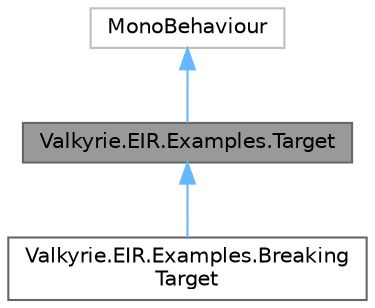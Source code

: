 digraph "Valkyrie.EIR.Examples.Target"
{
 // LATEX_PDF_SIZE
  bgcolor="transparent";
  edge [fontname=Helvetica,fontsize=10,labelfontname=Helvetica,labelfontsize=10];
  node [fontname=Helvetica,fontsize=10,shape=box,height=0.2,width=0.4];
  Node1 [id="Node000001",label="Valkyrie.EIR.Examples.Target",height=0.2,width=0.4,color="gray40", fillcolor="grey60", style="filled", fontcolor="black",tooltip="Example target object which generates a haptic force when struck."];
  Node2 -> Node1 [id="edge1_Node000001_Node000002",dir="back",color="steelblue1",style="solid",tooltip=" "];
  Node2 [id="Node000002",label="MonoBehaviour",height=0.2,width=0.4,color="grey75", fillcolor="white", style="filled",tooltip=" "];
  Node1 -> Node3 [id="edge2_Node000001_Node000003",dir="back",color="steelblue1",style="solid",tooltip=" "];
  Node3 [id="Node000003",label="Valkyrie.EIR.Examples.Breaking\lTarget",height=0.2,width=0.4,color="gray40", fillcolor="white", style="filled",URL="$d8/df4/class_valkyrie_1_1_e_i_r_1_1_examples_1_1_breaking_target.html",tooltip="Example breakable target object which generates a haptic force when destroyed."];
}
